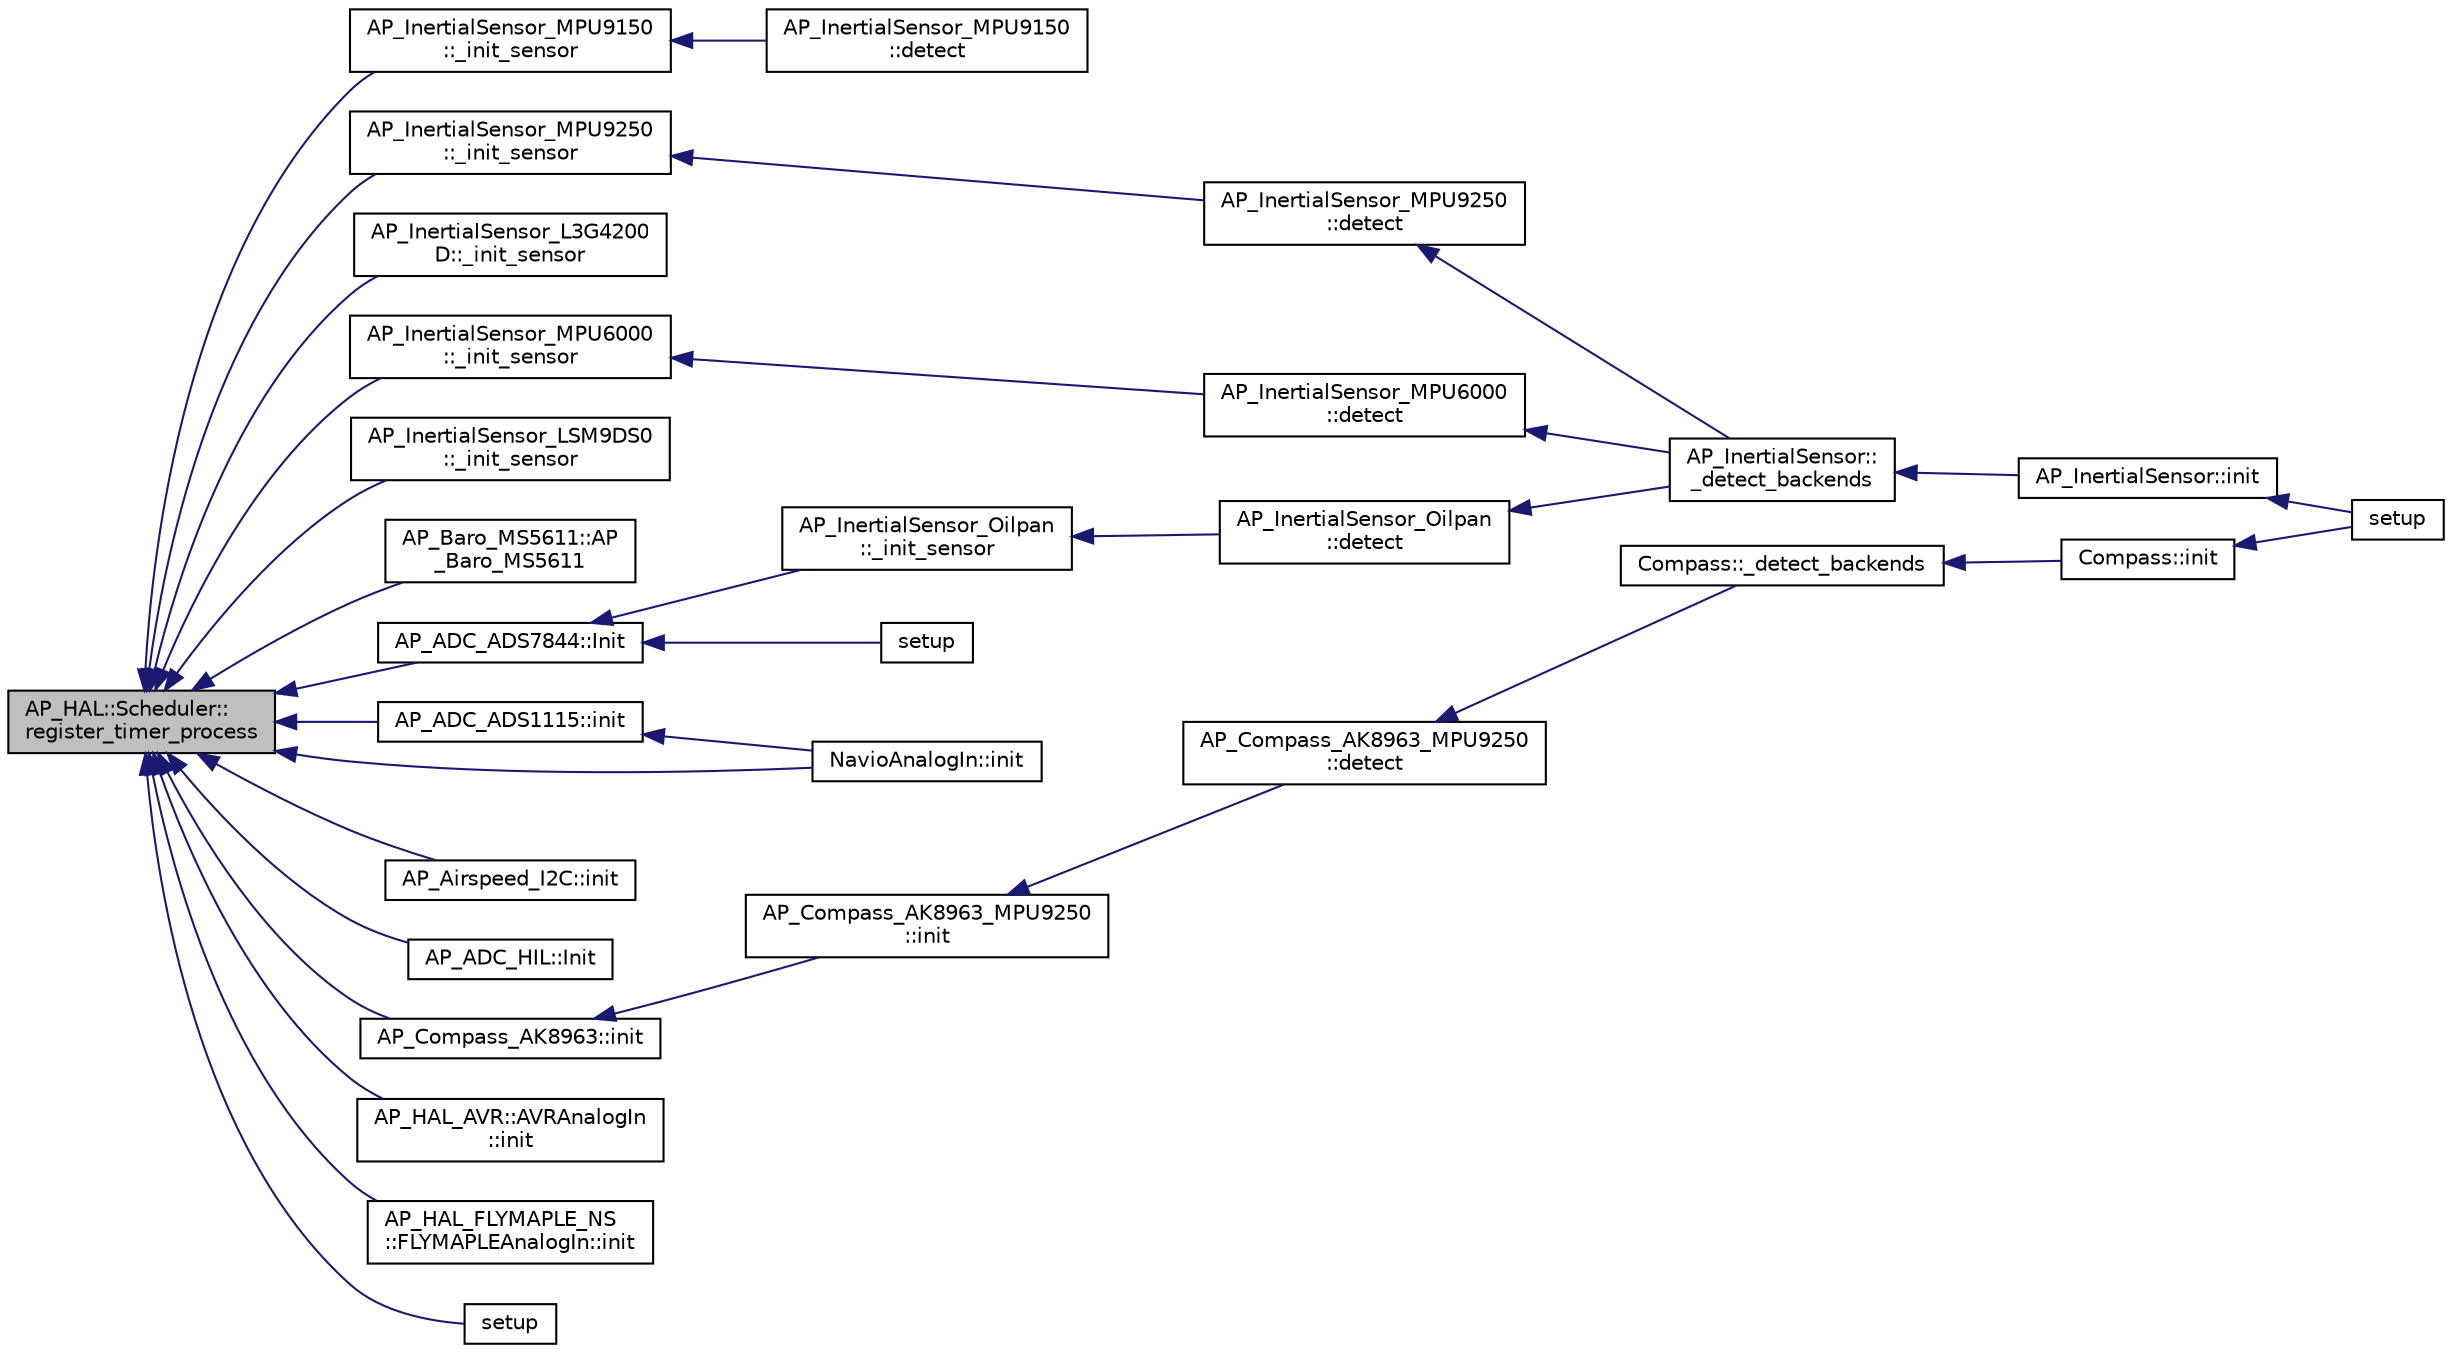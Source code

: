 digraph "AP_HAL::Scheduler::register_timer_process"
{
 // INTERACTIVE_SVG=YES
  edge [fontname="Helvetica",fontsize="10",labelfontname="Helvetica",labelfontsize="10"];
  node [fontname="Helvetica",fontsize="10",shape=record];
  rankdir="LR";
  Node1 [label="AP_HAL::Scheduler::\lregister_timer_process",height=0.2,width=0.4,color="black", fillcolor="grey75", style="filled" fontcolor="black"];
  Node1 -> Node2 [dir="back",color="midnightblue",fontsize="10",style="solid",fontname="Helvetica"];
  Node2 [label="AP_InertialSensor_MPU9150\l::_init_sensor",height=0.2,width=0.4,color="black", fillcolor="white", style="filled",URL="$classAP__InertialSensor__MPU9150.html#a5d916ede262de822fd6ab45c93e036ae"];
  Node2 -> Node3 [dir="back",color="midnightblue",fontsize="10",style="solid",fontname="Helvetica"];
  Node3 [label="AP_InertialSensor_MPU9150\l::detect",height=0.2,width=0.4,color="black", fillcolor="white", style="filled",URL="$classAP__InertialSensor__MPU9150.html#a5ccaed9383c0dd4ba0450d690f2284b7"];
  Node1 -> Node4 [dir="back",color="midnightblue",fontsize="10",style="solid",fontname="Helvetica"];
  Node4 [label="AP_InertialSensor_MPU9250\l::_init_sensor",height=0.2,width=0.4,color="black", fillcolor="white", style="filled",URL="$classAP__InertialSensor__MPU9250.html#a1ffc4c3ef07f19632864c3f5de6702ba"];
  Node4 -> Node5 [dir="back",color="midnightblue",fontsize="10",style="solid",fontname="Helvetica"];
  Node5 [label="AP_InertialSensor_MPU9250\l::detect",height=0.2,width=0.4,color="black", fillcolor="white", style="filled",URL="$classAP__InertialSensor__MPU9250.html#a5870cbd48fb92ada02747afcae3eaa6c"];
  Node5 -> Node6 [dir="back",color="midnightblue",fontsize="10",style="solid",fontname="Helvetica"];
  Node6 [label="AP_InertialSensor::\l_detect_backends",height=0.2,width=0.4,color="black", fillcolor="white", style="filled",URL="$classAP__InertialSensor.html#abcf5d2923286a28097d2b3f8ca18e915"];
  Node6 -> Node7 [dir="back",color="midnightblue",fontsize="10",style="solid",fontname="Helvetica"];
  Node7 [label="AP_InertialSensor::init",height=0.2,width=0.4,color="black", fillcolor="white", style="filled",URL="$classAP__InertialSensor.html#ab0534f593e07f2d483ddd8c2b1bbf4d9"];
  Node7 -> Node8 [dir="back",color="midnightblue",fontsize="10",style="solid",fontname="Helvetica"];
  Node8 [label="setup",height=0.2,width=0.4,color="black", fillcolor="white", style="filled",URL="$AHRS__Test_8pde.html#a7dfd9b79bc5a37d7df40207afbc5431f"];
  Node1 -> Node9 [dir="back",color="midnightblue",fontsize="10",style="solid",fontname="Helvetica"];
  Node9 [label="AP_InertialSensor_L3G4200\lD::_init_sensor",height=0.2,width=0.4,color="black", fillcolor="white", style="filled",URL="$classAP__InertialSensor__L3G4200D.html#ab760fee272b11822568d94d55734d2f2"];
  Node1 -> Node10 [dir="back",color="midnightblue",fontsize="10",style="solid",fontname="Helvetica"];
  Node10 [label="AP_InertialSensor_MPU6000\l::_init_sensor",height=0.2,width=0.4,color="black", fillcolor="white", style="filled",URL="$classAP__InertialSensor__MPU6000.html#a50be758eef3a4d1538323bab21349d2c"];
  Node10 -> Node11 [dir="back",color="midnightblue",fontsize="10",style="solid",fontname="Helvetica"];
  Node11 [label="AP_InertialSensor_MPU6000\l::detect",height=0.2,width=0.4,color="black", fillcolor="white", style="filled",URL="$classAP__InertialSensor__MPU6000.html#a2bbaf4bcb81f081d2f9e29b5c25ec31b"];
  Node11 -> Node6 [dir="back",color="midnightblue",fontsize="10",style="solid",fontname="Helvetica"];
  Node1 -> Node12 [dir="back",color="midnightblue",fontsize="10",style="solid",fontname="Helvetica"];
  Node12 [label="AP_InertialSensor_LSM9DS0\l::_init_sensor",height=0.2,width=0.4,color="black", fillcolor="white", style="filled",URL="$classAP__InertialSensor__LSM9DS0.html#a1047cd97a910ee344c829084b700e10b"];
  Node1 -> Node13 [dir="back",color="midnightblue",fontsize="10",style="solid",fontname="Helvetica"];
  Node13 [label="AP_Baro_MS5611::AP\l_Baro_MS5611",height=0.2,width=0.4,color="black", fillcolor="white", style="filled",URL="$classAP__Baro__MS5611.html#a5e36586ae33638288843d7bc9ba5c607"];
  Node1 -> Node14 [dir="back",color="midnightblue",fontsize="10",style="solid",fontname="Helvetica"];
  Node14 [label="AP_ADC_ADS7844::Init",height=0.2,width=0.4,color="black", fillcolor="white", style="filled",URL="$classAP__ADC__ADS7844.html#a15f6735b9bbe6c15a097bbb45bb024ad"];
  Node14 -> Node15 [dir="back",color="midnightblue",fontsize="10",style="solid",fontname="Helvetica"];
  Node15 [label="AP_InertialSensor_Oilpan\l::_init_sensor",height=0.2,width=0.4,color="black", fillcolor="white", style="filled",URL="$classAP__InertialSensor__Oilpan.html#ace5a0d60949fbdfd793fcfcd2af9232e"];
  Node15 -> Node16 [dir="back",color="midnightblue",fontsize="10",style="solid",fontname="Helvetica"];
  Node16 [label="AP_InertialSensor_Oilpan\l::detect",height=0.2,width=0.4,color="black", fillcolor="white", style="filled",URL="$classAP__InertialSensor__Oilpan.html#a5584e4f2ba880d16e773e83b6836fae7"];
  Node16 -> Node6 [dir="back",color="midnightblue",fontsize="10",style="solid",fontname="Helvetica"];
  Node14 -> Node17 [dir="back",color="midnightblue",fontsize="10",style="solid",fontname="Helvetica"];
  Node17 [label="setup",height=0.2,width=0.4,color="black", fillcolor="white", style="filled",URL="$AP__ADC__test_8pde.html#a4fc01d736fe50cf5b977f755b675f11d"];
  Node1 -> Node18 [dir="back",color="midnightblue",fontsize="10",style="solid",fontname="Helvetica"];
  Node18 [label="AP_ADC_ADS1115::init",height=0.2,width=0.4,color="black", fillcolor="white", style="filled",URL="$classAP__ADC__ADS1115.html#ab9dda3a5715a514b78effc0164e6a1c9"];
  Node18 -> Node19 [dir="back",color="midnightblue",fontsize="10",style="solid",fontname="Helvetica"];
  Node19 [label="NavioAnalogIn::init",height=0.2,width=0.4,color="black", fillcolor="white", style="filled",URL="$classNavioAnalogIn.html#a86419e9f2486bef44753fb15f5bb3ae9"];
  Node1 -> Node19 [dir="back",color="midnightblue",fontsize="10",style="solid",fontname="Helvetica"];
  Node1 -> Node20 [dir="back",color="midnightblue",fontsize="10",style="solid",fontname="Helvetica"];
  Node20 [label="AP_Airspeed_I2C::init",height=0.2,width=0.4,color="black", fillcolor="white", style="filled",URL="$classAP__Airspeed__I2C.html#a4b23d137404cccf692266d066dd126dc"];
  Node1 -> Node21 [dir="back",color="midnightblue",fontsize="10",style="solid",fontname="Helvetica"];
  Node21 [label="AP_ADC_HIL::Init",height=0.2,width=0.4,color="black", fillcolor="white", style="filled",URL="$classAP__ADC__HIL.html#ad8daf76e8e59008219d7d1ff03d4b8f1"];
  Node1 -> Node22 [dir="back",color="midnightblue",fontsize="10",style="solid",fontname="Helvetica"];
  Node22 [label="AP_Compass_AK8963::init",height=0.2,width=0.4,color="black", fillcolor="white", style="filled",URL="$classAP__Compass__AK8963.html#acdbf7f9d95111c8c6cf571da0b066bdd"];
  Node22 -> Node23 [dir="back",color="midnightblue",fontsize="10",style="solid",fontname="Helvetica"];
  Node23 [label="AP_Compass_AK8963_MPU9250\l::init",height=0.2,width=0.4,color="black", fillcolor="white", style="filled",URL="$classAP__Compass__AK8963__MPU9250.html#a8f1c4437b09e2fcb6e3b863a9a3c119d"];
  Node23 -> Node24 [dir="back",color="midnightblue",fontsize="10",style="solid",fontname="Helvetica"];
  Node24 [label="AP_Compass_AK8963_MPU9250\l::detect",height=0.2,width=0.4,color="black", fillcolor="white", style="filled",URL="$classAP__Compass__AK8963__MPU9250.html#a6276a40d516ecd31513c02ecf84a666f"];
  Node24 -> Node25 [dir="back",color="midnightblue",fontsize="10",style="solid",fontname="Helvetica"];
  Node25 [label="Compass::_detect_backends",height=0.2,width=0.4,color="black", fillcolor="white", style="filled",URL="$classCompass.html#a1c48170d8c8966b22fb150b1634443ec"];
  Node25 -> Node26 [dir="back",color="midnightblue",fontsize="10",style="solid",fontname="Helvetica"];
  Node26 [label="Compass::init",height=0.2,width=0.4,color="black", fillcolor="white", style="filled",URL="$classCompass.html#a190aefc281aba88c7b16e4fc58035c5e"];
  Node26 -> Node8 [dir="back",color="midnightblue",fontsize="10",style="solid",fontname="Helvetica"];
  Node1 -> Node27 [dir="back",color="midnightblue",fontsize="10",style="solid",fontname="Helvetica"];
  Node27 [label="AP_HAL_AVR::AVRAnalogIn\l::init",height=0.2,width=0.4,color="black", fillcolor="white", style="filled",URL="$classAP__HAL__AVR_1_1AVRAnalogIn.html#ad4424206d121b73373bf294c8595327e"];
  Node1 -> Node28 [dir="back",color="midnightblue",fontsize="10",style="solid",fontname="Helvetica"];
  Node28 [label="AP_HAL_FLYMAPLE_NS\l::FLYMAPLEAnalogIn::init",height=0.2,width=0.4,color="black", fillcolor="white", style="filled",URL="$classAP__HAL__FLYMAPLE__NS_1_1FLYMAPLEAnalogIn.html#ae423a39ebccf9024db5e7097a6c0a7ca"];
  Node1 -> Node29 [dir="back",color="midnightblue",fontsize="10",style="solid",fontname="Helvetica"];
  Node29 [label="setup",height=0.2,width=0.4,color="black", fillcolor="white", style="filled",URL="$AP__HAL__AVR_2examples_2Scheduler_2Scheduler_8pde.html#a7dfd9b79bc5a37d7df40207afbc5431f"];
}
